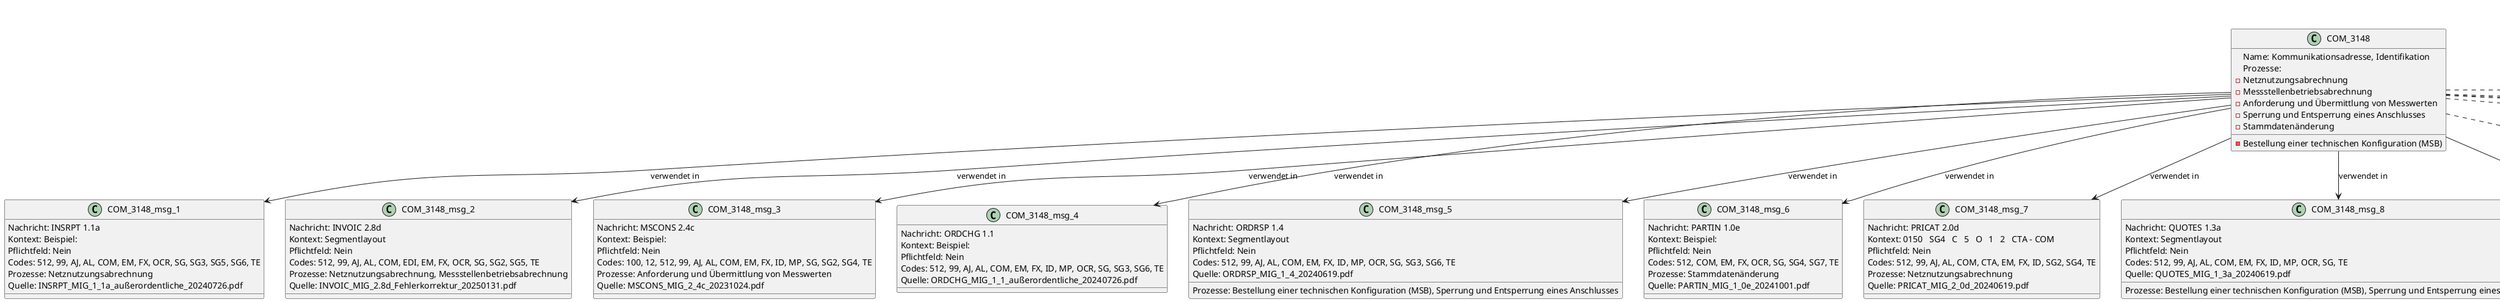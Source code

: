 @startuml
title Datenatlas – COM:3148
class COM_3148 {
  Name: Kommunikationsadresse, Identifikation
  Prozesse:
    - Netznutzungsabrechnung
    - Messstellenbetriebsabrechnung
    - Anforderung und Übermittlung von Messwerten
    - Bestellung einer technischen Konfiguration (MSB)
    - Sperrung und Entsperrung eines Anschlusses
    - Stammdatenänderung
}
class COM_3148_msg_1 {
  Nachricht: INSRPT 1.1a
  Kontext: Beispiel:
  Pflichtfeld: Nein
  Codes: 512, 99, AJ, AL, COM, EM, FX, OCR, SG, SG3, SG5, SG6, TE
  Prozesse: Netznutzungsabrechnung
  Quelle: INSRPT_MIG_1_1a_außerordentliche_20240726.pdf
}
COM_3148 --> COM_3148_msg_1 : verwendet in
class COM_3148_msg_2 {
  Nachricht: INVOIC 2.8d
  Kontext: Segmentlayout
  Pflichtfeld: Nein
  Codes: 512, 99, AJ, AL, COM, EDI, EM, FX, OCR, SG, SG2, SG5, TE
  Prozesse: Netznutzungsabrechnung, Messstellenbetriebsabrechnung
  Quelle: INVOIC_MIG_2.8d_Fehlerkorrektur_20250131.pdf
}
COM_3148 --> COM_3148_msg_2 : verwendet in
class COM_3148_msg_3 {
  Nachricht: MSCONS 2.4c
  Kontext: Beispiel:
  Pflichtfeld: Nein
  Codes: 100, 12, 512, 99, AJ, AL, COM, EM, FX, ID, MP, SG, SG2, SG4, TE
  Prozesse: Anforderung und Übermittlung von Messwerten
  Quelle: MSCONS_MIG_2_4c_20231024.pdf
}
COM_3148 --> COM_3148_msg_3 : verwendet in
class COM_3148_msg_4 {
  Nachricht: ORDCHG 1.1
  Kontext: Beispiel:
  Pflichtfeld: Nein
  Codes: 512, 99, AJ, AL, COM, EM, FX, ID, MP, OCR, SG, SG3, SG6, TE
  Quelle: ORDCHG_MIG_1_1_außerordentliche_20240726.pdf
}
COM_3148 --> COM_3148_msg_4 : verwendet in
class COM_3148_msg_5 {
  Nachricht: ORDRSP 1.4
  Kontext: Segmentlayout
  Pflichtfeld: Nein
  Codes: 512, 99, AJ, AL, COM, EM, FX, ID, MP, OCR, SG, SG3, SG6, TE
  Prozesse: Bestellung einer technischen Konfiguration (MSB), Sperrung und Entsperrung eines Anschlusses
  Quelle: ORDRSP_MIG_1_4_20240619.pdf
}
COM_3148 --> COM_3148_msg_5 : verwendet in
class COM_3148_msg_6 {
  Nachricht: PARTIN 1.0e
  Kontext: Beispiel:
  Pflichtfeld: Nein
  Codes: 512, COM, EM, FX, OCR, SG, SG4, SG7, TE
  Prozesse: Stammdatenänderung
  Quelle: PARTIN_MIG_1_0e_20241001.pdf
}
COM_3148 --> COM_3148_msg_6 : verwendet in
class COM_3148_msg_7 {
  Nachricht: PRICAT 2.0d
  Kontext: 0150   SG4   C   5   O   1   2   CTA - COM
  Pflichtfeld: Nein
  Codes: 512, 99, AJ, AL, COM, CTA, EM, FX, ID, SG2, SG4, TE
  Prozesse: Netznutzungsabrechnung
  Quelle: PRICAT_MIG_2_0d_20240619.pdf
}
COM_3148 --> COM_3148_msg_7 : verwendet in
class COM_3148_msg_8 {
  Nachricht: QUOTES 1.3a
  Kontext: Segmentlayout
  Pflichtfeld: Nein
  Codes: 512, 99, AJ, AL, COM, EM, FX, ID, MP, OCR, SG, TE
  Prozesse: Bestellung einer technischen Konfiguration (MSB), Sperrung und Entsperrung eines Anschlusses
  Quelle: QUOTES_MIG_1_3a_20240619.pdf
}
COM_3148 --> COM_3148_msg_8 : verwendet in
class COM_3148_msg_9 {
  Nachricht: REMADV 2.9c
  Kontext: Segmentlayout
  Pflichtfeld: Nein
  Codes: 512, 99, AJ, AL, COM, EM, FX, ID, MP, OCR, SG1, SG3, TE
  Prozesse: Netznutzungsabrechnung
  Quelle: REMADV_MIG_2.9c_außerordentliche_20240726.pdf
}
COM_3148 --> COM_3148_msg_9 : verwendet in
class COM_3148_proc_1 <<process>> {
  Netznutzungsabrechnung
  Gesetze: StromNEV, StromNZV
  Zusammenfassung: Wie funktioniert die Netznutzungsabrechnung zwischen Netzbetreiber und Lieferant?
}
COM_3148 ..> COM_3148_proc_1 : eingebettet in
class COM_3148_proc_2 <<process>> {
  Messstellenbetriebsabrechnung
  Gesetze: MsbG
  Zusammenfassung: Beschreibe den Prozess der Abrechnung von Messstellenbetriebsleistungen.
}
COM_3148 ..> COM_3148_proc_2 : eingebettet in
class COM_3148_proc_3 <<process>> {
  Anforderung und Übermittlung von Messwerten
  Gesetze: MsbG
  Zusammenfassung: Wie kann ein Marktpartner (z.B.
}
COM_3148 ..> COM_3148_proc_3 : eingebettet in
class COM_3148_proc_4 <<process>> {
  Bestellung einer technischen Konfiguration (MSB)
  Gesetze: MsbG, EnWG
  Zusammenfassung: Erläutere den Prozess zur Bestellung einer spezifischen technischen Konfiguration bei einem Messstellenbetreiber, beispielsweise für ein intelligentes Messsystem.
}
COM_3148 ..> COM_3148_proc_4 : eingebettet in
class COM_3148_proc_5 <<process>> {
  Sperrung und Entsperrung eines Anschlusses
  Gesetze: StromGVV
  Zusammenfassung: Beschreibe den End-to-End-Prozess für die Sperrung und Wiederherstellung eines Netzanschlusses.
}
COM_3148 ..> COM_3148_proc_5 : eingebettet in
class COM_3148_proc_6 <<process>> {
  Stammdatenänderung
  Zusammenfassung: Wie wird eine Stammdatenänderung an einer Marktlokation, wie z.B.
}
COM_3148 ..> COM_3148_proc_6 : eingebettet in
@enduml
